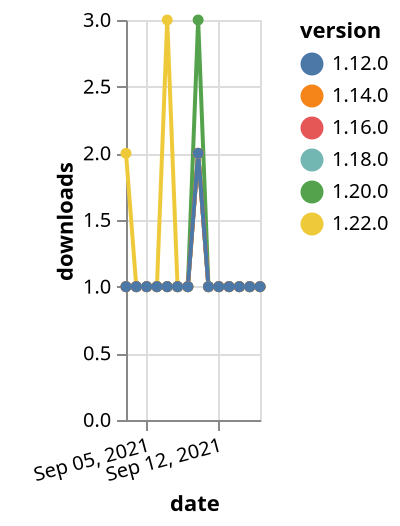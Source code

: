 {"$schema": "https://vega.github.io/schema/vega-lite/v5.json", "description": "A simple bar chart with embedded data.", "data": {"values": [{"date": "2021-09-03", "total": 199, "delta": 1, "version": "1.18.0"}, {"date": "2021-09-04", "total": 200, "delta": 1, "version": "1.18.0"}, {"date": "2021-09-05", "total": 201, "delta": 1, "version": "1.18.0"}, {"date": "2021-09-06", "total": 202, "delta": 1, "version": "1.18.0"}, {"date": "2021-09-07", "total": 203, "delta": 1, "version": "1.18.0"}, {"date": "2021-09-08", "total": 204, "delta": 1, "version": "1.18.0"}, {"date": "2021-09-09", "total": 205, "delta": 1, "version": "1.18.0"}, {"date": "2021-09-10", "total": 207, "delta": 2, "version": "1.18.0"}, {"date": "2021-09-11", "total": 208, "delta": 1, "version": "1.18.0"}, {"date": "2021-09-12", "total": 209, "delta": 1, "version": "1.18.0"}, {"date": "2021-09-13", "total": 210, "delta": 1, "version": "1.18.0"}, {"date": "2021-09-14", "total": 211, "delta": 1, "version": "1.18.0"}, {"date": "2021-09-15", "total": 212, "delta": 1, "version": "1.18.0"}, {"date": "2021-09-16", "total": 213, "delta": 1, "version": "1.18.0"}, {"date": "2021-09-03", "total": 133, "delta": 2, "version": "1.22.0"}, {"date": "2021-09-04", "total": 134, "delta": 1, "version": "1.22.0"}, {"date": "2021-09-05", "total": 135, "delta": 1, "version": "1.22.0"}, {"date": "2021-09-06", "total": 136, "delta": 1, "version": "1.22.0"}, {"date": "2021-09-07", "total": 139, "delta": 3, "version": "1.22.0"}, {"date": "2021-09-08", "total": 140, "delta": 1, "version": "1.22.0"}, {"date": "2021-09-09", "total": 141, "delta": 1, "version": "1.22.0"}, {"date": "2021-09-10", "total": 143, "delta": 2, "version": "1.22.0"}, {"date": "2021-09-11", "total": 144, "delta": 1, "version": "1.22.0"}, {"date": "2021-09-12", "total": 145, "delta": 1, "version": "1.22.0"}, {"date": "2021-09-13", "total": 146, "delta": 1, "version": "1.22.0"}, {"date": "2021-09-14", "total": 147, "delta": 1, "version": "1.22.0"}, {"date": "2021-09-15", "total": 148, "delta": 1, "version": "1.22.0"}, {"date": "2021-09-16", "total": 149, "delta": 1, "version": "1.22.0"}, {"date": "2021-09-03", "total": 238, "delta": 1, "version": "1.20.0"}, {"date": "2021-09-04", "total": 239, "delta": 1, "version": "1.20.0"}, {"date": "2021-09-05", "total": 240, "delta": 1, "version": "1.20.0"}, {"date": "2021-09-06", "total": 241, "delta": 1, "version": "1.20.0"}, {"date": "2021-09-07", "total": 242, "delta": 1, "version": "1.20.0"}, {"date": "2021-09-08", "total": 243, "delta": 1, "version": "1.20.0"}, {"date": "2021-09-09", "total": 244, "delta": 1, "version": "1.20.0"}, {"date": "2021-09-10", "total": 247, "delta": 3, "version": "1.20.0"}, {"date": "2021-09-11", "total": 248, "delta": 1, "version": "1.20.0"}, {"date": "2021-09-12", "total": 249, "delta": 1, "version": "1.20.0"}, {"date": "2021-09-13", "total": 250, "delta": 1, "version": "1.20.0"}, {"date": "2021-09-14", "total": 251, "delta": 1, "version": "1.20.0"}, {"date": "2021-09-15", "total": 252, "delta": 1, "version": "1.20.0"}, {"date": "2021-09-16", "total": 253, "delta": 1, "version": "1.20.0"}, {"date": "2021-09-03", "total": 230, "delta": 1, "version": "1.16.0"}, {"date": "2021-09-04", "total": 231, "delta": 1, "version": "1.16.0"}, {"date": "2021-09-05", "total": 232, "delta": 1, "version": "1.16.0"}, {"date": "2021-09-06", "total": 233, "delta": 1, "version": "1.16.0"}, {"date": "2021-09-07", "total": 234, "delta": 1, "version": "1.16.0"}, {"date": "2021-09-08", "total": 235, "delta": 1, "version": "1.16.0"}, {"date": "2021-09-09", "total": 236, "delta": 1, "version": "1.16.0"}, {"date": "2021-09-10", "total": 238, "delta": 2, "version": "1.16.0"}, {"date": "2021-09-11", "total": 239, "delta": 1, "version": "1.16.0"}, {"date": "2021-09-12", "total": 240, "delta": 1, "version": "1.16.0"}, {"date": "2021-09-13", "total": 241, "delta": 1, "version": "1.16.0"}, {"date": "2021-09-14", "total": 242, "delta": 1, "version": "1.16.0"}, {"date": "2021-09-15", "total": 243, "delta": 1, "version": "1.16.0"}, {"date": "2021-09-16", "total": 244, "delta": 1, "version": "1.16.0"}, {"date": "2021-09-03", "total": 225, "delta": 1, "version": "1.14.0"}, {"date": "2021-09-04", "total": 226, "delta": 1, "version": "1.14.0"}, {"date": "2021-09-05", "total": 227, "delta": 1, "version": "1.14.0"}, {"date": "2021-09-06", "total": 228, "delta": 1, "version": "1.14.0"}, {"date": "2021-09-07", "total": 229, "delta": 1, "version": "1.14.0"}, {"date": "2021-09-08", "total": 230, "delta": 1, "version": "1.14.0"}, {"date": "2021-09-09", "total": 231, "delta": 1, "version": "1.14.0"}, {"date": "2021-09-10", "total": 233, "delta": 2, "version": "1.14.0"}, {"date": "2021-09-11", "total": 234, "delta": 1, "version": "1.14.0"}, {"date": "2021-09-12", "total": 235, "delta": 1, "version": "1.14.0"}, {"date": "2021-09-13", "total": 236, "delta": 1, "version": "1.14.0"}, {"date": "2021-09-14", "total": 237, "delta": 1, "version": "1.14.0"}, {"date": "2021-09-15", "total": 238, "delta": 1, "version": "1.14.0"}, {"date": "2021-09-16", "total": 239, "delta": 1, "version": "1.14.0"}, {"date": "2021-09-03", "total": 298, "delta": 1, "version": "1.12.0"}, {"date": "2021-09-04", "total": 299, "delta": 1, "version": "1.12.0"}, {"date": "2021-09-05", "total": 300, "delta": 1, "version": "1.12.0"}, {"date": "2021-09-06", "total": 301, "delta": 1, "version": "1.12.0"}, {"date": "2021-09-07", "total": 302, "delta": 1, "version": "1.12.0"}, {"date": "2021-09-08", "total": 303, "delta": 1, "version": "1.12.0"}, {"date": "2021-09-09", "total": 304, "delta": 1, "version": "1.12.0"}, {"date": "2021-09-10", "total": 306, "delta": 2, "version": "1.12.0"}, {"date": "2021-09-11", "total": 307, "delta": 1, "version": "1.12.0"}, {"date": "2021-09-12", "total": 308, "delta": 1, "version": "1.12.0"}, {"date": "2021-09-13", "total": 309, "delta": 1, "version": "1.12.0"}, {"date": "2021-09-14", "total": 310, "delta": 1, "version": "1.12.0"}, {"date": "2021-09-15", "total": 311, "delta": 1, "version": "1.12.0"}, {"date": "2021-09-16", "total": 312, "delta": 1, "version": "1.12.0"}]}, "width": "container", "mark": {"type": "line", "point": {"filled": true}}, "encoding": {"x": {"field": "date", "type": "temporal", "timeUnit": "yearmonthdate", "title": "date", "axis": {"labelAngle": -15}}, "y": {"field": "delta", "type": "quantitative", "title": "downloads"}, "color": {"field": "version", "type": "nominal"}, "tooltip": {"field": "delta"}}}